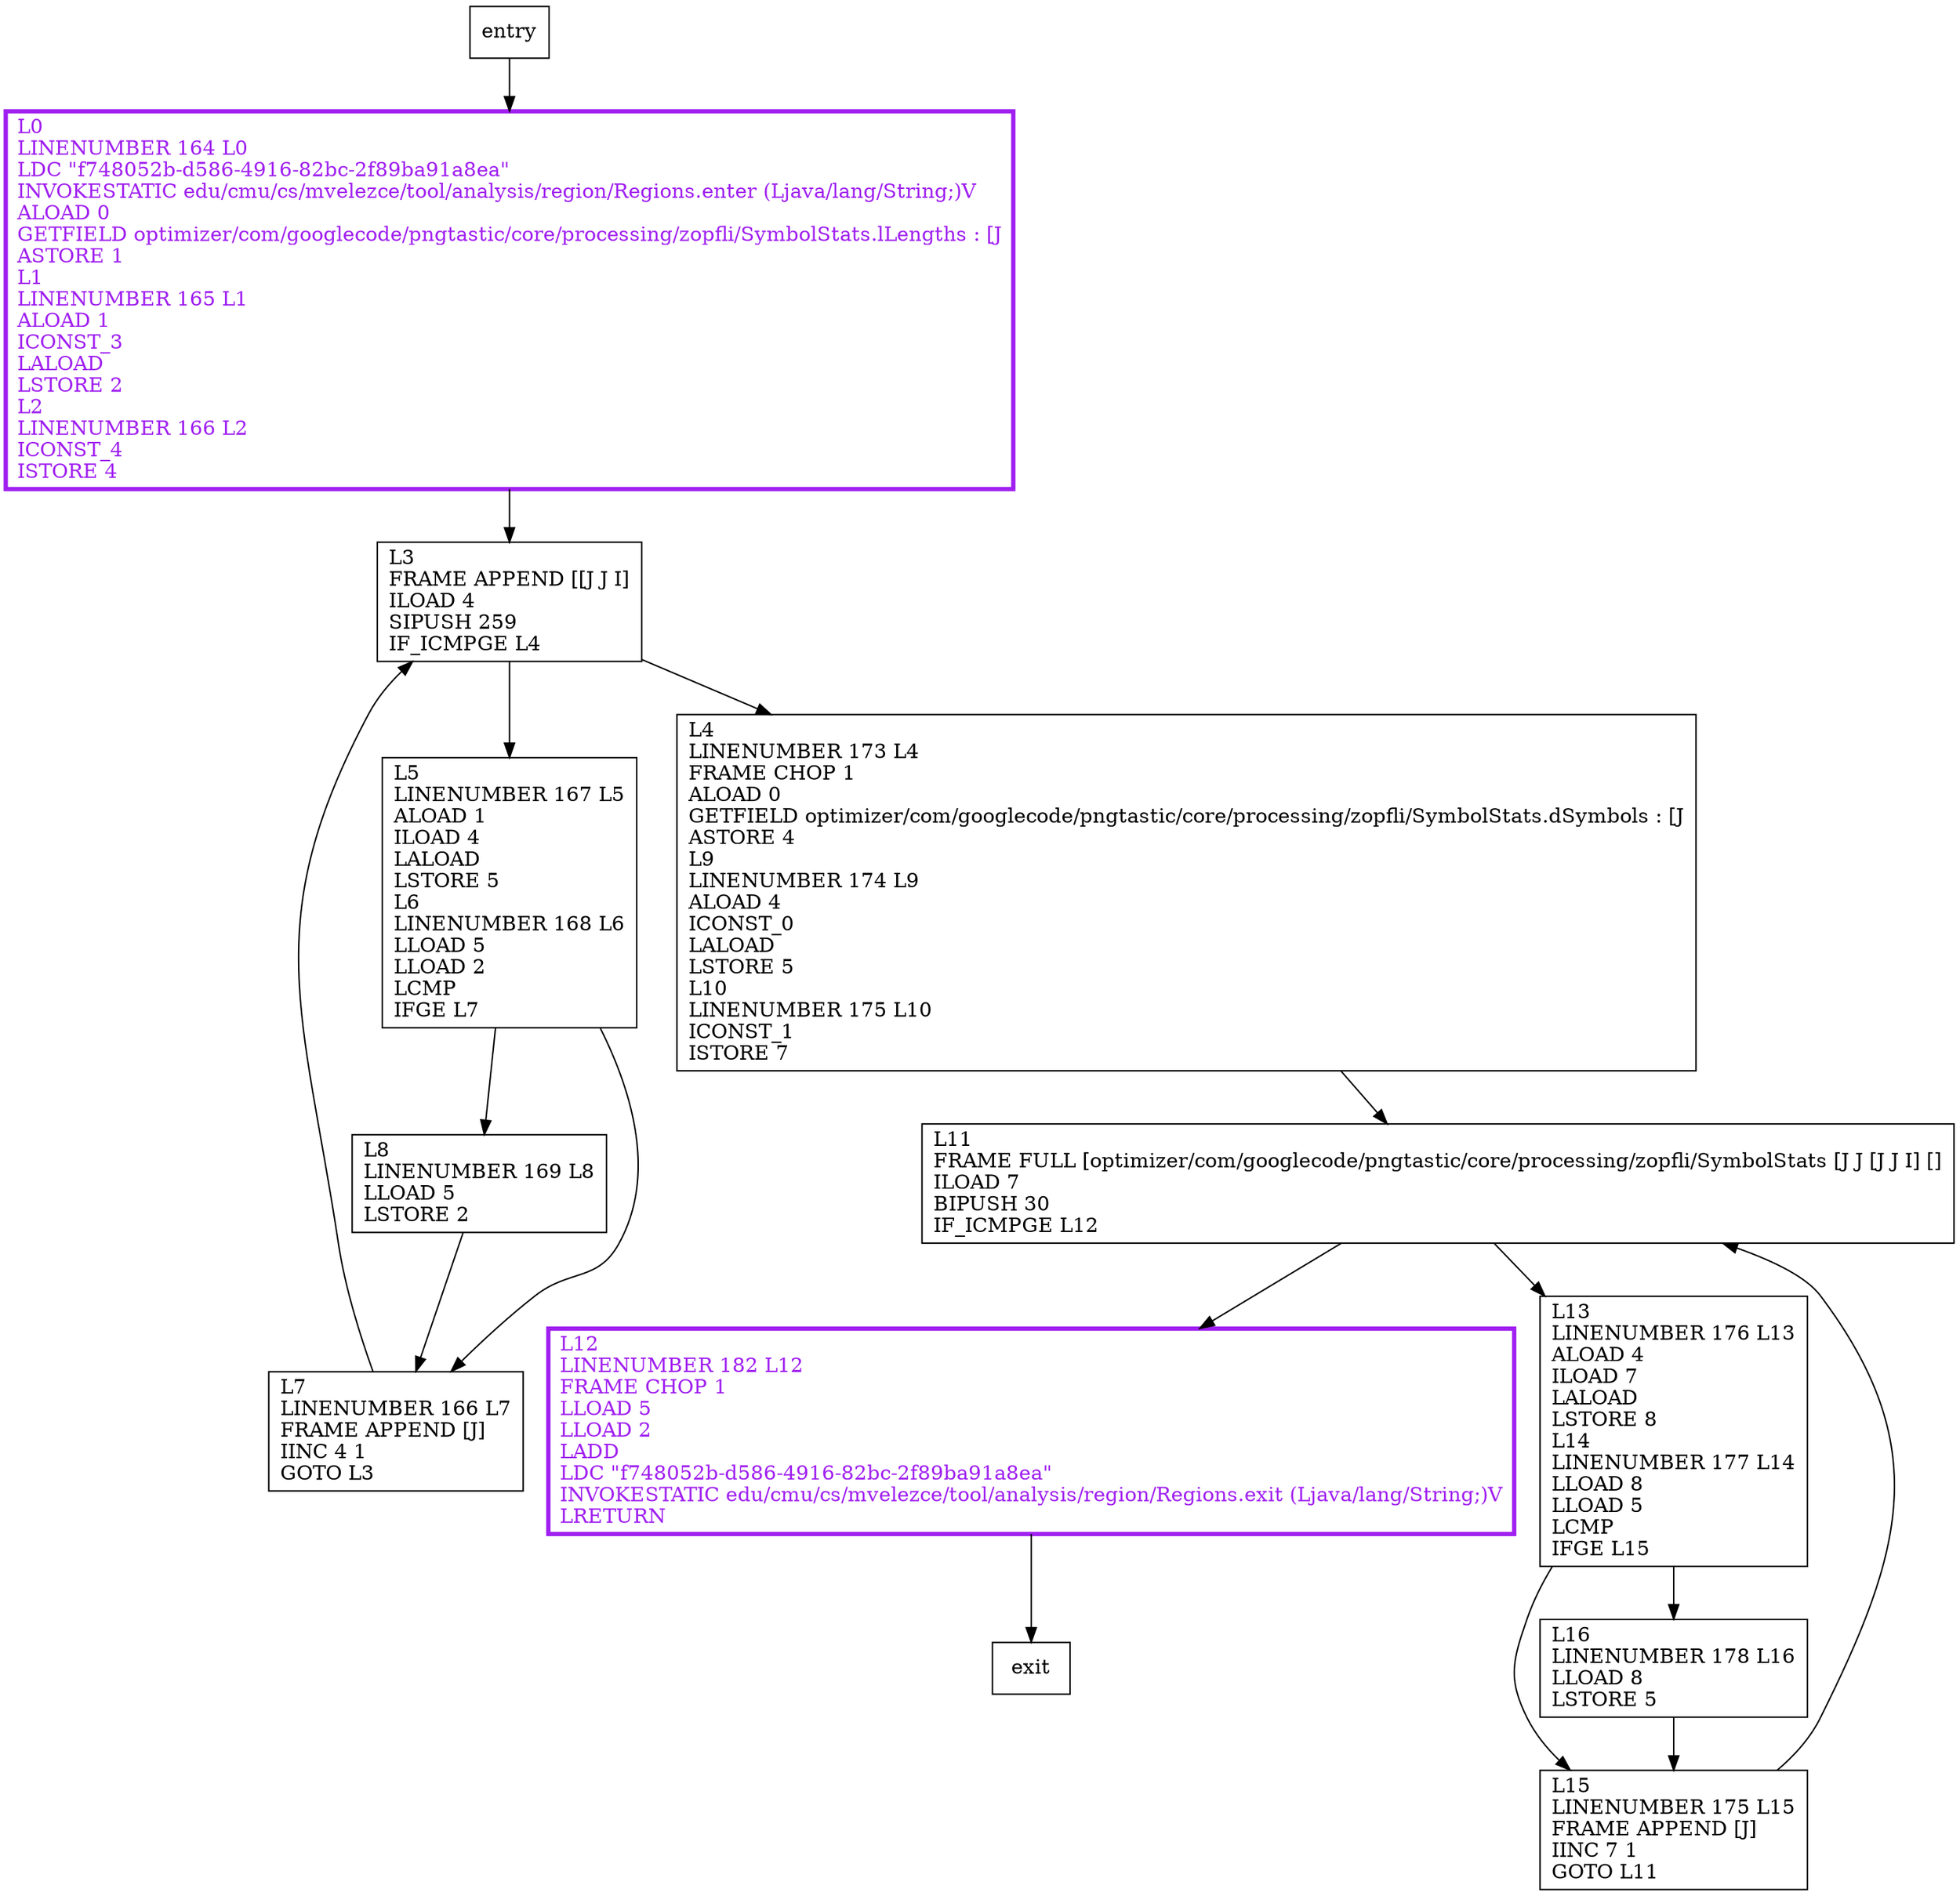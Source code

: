 digraph minCost {
node [shape=record];
60782106 [label="L11\lFRAME FULL [optimizer/com/googlecode/pngtastic/core/processing/zopfli/SymbolStats [J J [J J I] []\lILOAD 7\lBIPUSH 30\lIF_ICMPGE L12\l"];
784977174 [label="L4\lLINENUMBER 173 L4\lFRAME CHOP 1\lALOAD 0\lGETFIELD optimizer/com/googlecode/pngtastic/core/processing/zopfli/SymbolStats.dSymbols : [J\lASTORE 4\lL9\lLINENUMBER 174 L9\lALOAD 4\lICONST_0\lLALOAD\lLSTORE 5\lL10\lLINENUMBER 175 L10\lICONST_1\lISTORE 7\l"];
1426079090 [label="L15\lLINENUMBER 175 L15\lFRAME APPEND [J]\lIINC 7 1\lGOTO L11\l"];
596763036 [label="L8\lLINENUMBER 169 L8\lLLOAD 5\lLSTORE 2\l"];
1393097660 [label="L12\lLINENUMBER 182 L12\lFRAME CHOP 1\lLLOAD 5\lLLOAD 2\lLADD\lLDC \"f748052b-d586-4916-82bc-2f89ba91a8ea\"\lINVOKESTATIC edu/cmu/cs/mvelezce/tool/analysis/region/Regions.exit (Ljava/lang/String;)V\lLRETURN\l"];
142716038 [label="L0\lLINENUMBER 164 L0\lLDC \"f748052b-d586-4916-82bc-2f89ba91a8ea\"\lINVOKESTATIC edu/cmu/cs/mvelezce/tool/analysis/region/Regions.enter (Ljava/lang/String;)V\lALOAD 0\lGETFIELD optimizer/com/googlecode/pngtastic/core/processing/zopfli/SymbolStats.lLengths : [J\lASTORE 1\lL1\lLINENUMBER 165 L1\lALOAD 1\lICONST_3\lLALOAD\lLSTORE 2\lL2\lLINENUMBER 166 L2\lICONST_4\lISTORE 4\l"];
392084054 [label="L16\lLINENUMBER 178 L16\lLLOAD 8\lLSTORE 5\l"];
653368408 [label="L7\lLINENUMBER 166 L7\lFRAME APPEND [J]\lIINC 4 1\lGOTO L3\l"];
1142594129 [label="L5\lLINENUMBER 167 L5\lALOAD 1\lILOAD 4\lLALOAD\lLSTORE 5\lL6\lLINENUMBER 168 L6\lLLOAD 5\lLLOAD 2\lLCMP\lIFGE L7\l"];
1137715589 [label="L3\lFRAME APPEND [[J J I]\lILOAD 4\lSIPUSH 259\lIF_ICMPGE L4\l"];
2041691865 [label="L13\lLINENUMBER 176 L13\lALOAD 4\lILOAD 7\lLALOAD\lLSTORE 8\lL14\lLINENUMBER 177 L14\lLLOAD 8\lLLOAD 5\lLCMP\lIFGE L15\l"];
entry;
exit;
1393097660 -> exit;
1142594129 -> 596763036;
1142594129 -> 653368408;
entry -> 142716038;
60782106 -> 1393097660;
60782106 -> 2041691865;
784977174 -> 60782106;
1426079090 -> 60782106;
596763036 -> 653368408;
142716038 -> 1137715589;
392084054 -> 1426079090;
653368408 -> 1137715589;
1137715589 -> 784977174;
1137715589 -> 1142594129;
2041691865 -> 1426079090;
2041691865 -> 392084054;
1393097660[fontcolor="purple", penwidth=3, color="purple"];
142716038[fontcolor="purple", penwidth=3, color="purple"];
}
